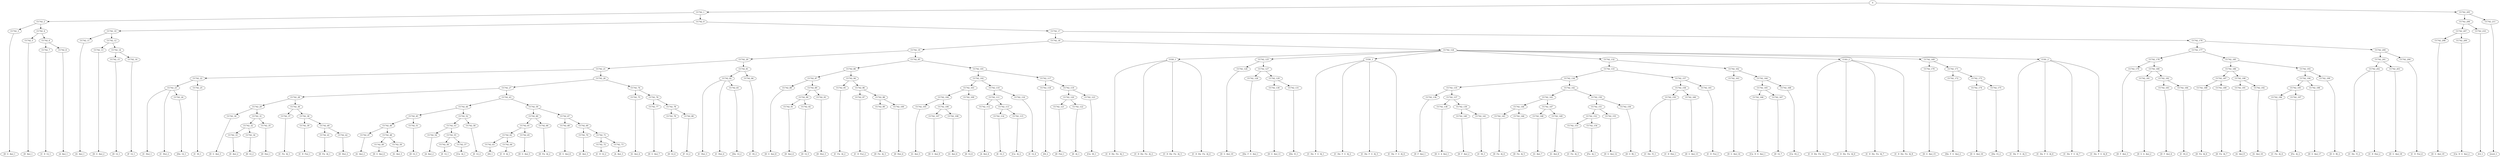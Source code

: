 digraph sample{
"S" -> "CC742_1";
"CC742_1" -> "CC742_2";
"CC742_2" -> "CC742_3";
"CC742_3" -> "[D  G  Ais]_1";
"CC742_2" -> "CC742_4";
"CC742_4" -> "CC742_5";
"CC742_5" -> "[D  Ais]_1";
"CC742_4" -> "CC742_6";
"CC742_6" -> "CC742_7";
"CC742_7" -> "[C  D  G]_1";
"CC742_6" -> "CC742_8";
"CC742_8" -> "[A  Ais]_1";
"CC742_1" -> "CC742_9";
"CC742_9" -> "CC742_10";
"CC742_10" -> "CC742_11";
"CC742_11" -> "[G  Ais]_1";
"CC742_10" -> "CC742_12";
"CC742_12" -> "CC742_13";
"CC742_13" -> "[D  G  Ais]_2";
"CC742_12" -> "CC742_14";
"CC742_14" -> "CC742_15";
"CC742_15" -> "[D  G]_1";
"CC742_14" -> "CC742_16";
"CC742_16" -> "[F  G]_1";
"CC742_9" -> "CC742_17";
"CC742_17" -> "CC742_18";
"CC742_18" -> "CC742_19";
"CC742_19" -> "CC742_20";
"CC742_20" -> "CC742_21";
"CC742_21" -> "CC742_22";
"CC742_22" -> "CC742_23";
"CC742_23" -> "[C  Dis]_1";
"CC742_23" -> "[C  Dis]_2";
"CC742_23" -> "CC742_24";
"CC742_24" -> "[Dis  G]_1";
"CC742_22" -> "CC742_25";
"CC742_25" -> "[C  D]_1";
"CC742_21" -> "CC742_26";
"CC742_26" -> "CC742_27";
"CC742_27" -> "CC742_28";
"CC742_28" -> "CC742_29";
"CC742_29" -> "CC742_30";
"CC742_30" -> "[D  G  Ais]_3";
"CC742_29" -> "CC742_31";
"CC742_31" -> "CC742_32";
"CC742_32" -> "CC742_33";
"CC742_33" -> "[D  Ais]_2";
"CC742_32" -> "CC742_34";
"CC742_34" -> "[D  G]_2";
"CC742_31" -> "CC742_35";
"CC742_35" -> "[D  Dis]_1";
"CC742_28" -> "CC742_36";
"CC742_36" -> "CC742_37";
"CC742_37" -> "[C  Fis  A]_1";
"CC742_36" -> "CC742_38";
"CC742_38" -> "CC742_39";
"CC742_39" -> "[C  D  Fis]_1";
"CC742_38" -> "CC742_40";
"CC742_40" -> "CC742_41";
"CC742_41" -> "[D  Fis  A]_1";
"CC742_40" -> "CC742_42";
"CC742_42" -> "[D  Dis]_2";
"CC742_27" -> "CC742_43";
"CC742_43" -> "CC742_44";
"CC742_44" -> "CC742_45";
"CC742_45" -> "CC742_46";
"CC742_46" -> "CC742_47";
"CC742_47" -> "[G  Ais]_2";
"CC742_46" -> "CC742_48";
"CC742_48" -> "CC742_49";
"CC742_49" -> "[D  G  Ais]_4";
"CC742_48" -> "CC742_50";
"CC742_50" -> "[G  Ais]_3";
"CC742_45" -> "CC742_51";
"CC742_51" -> "[D  G]_3";
"CC742_44" -> "CC742_52";
"CC742_52" -> "CC742_53";
"CC742_53" -> "CC742_54";
"CC742_54" -> "[A  Ais]_2";
"CC742_53" -> "CC742_55";
"CC742_55" -> "CC742_56";
"CC742_56" -> "[E  G]_1";
"CC742_55" -> "CC742_57";
"CC742_57" -> "[Cis  A]_1";
"CC742_52" -> "CC742_58";
"CC742_58" -> "[E  G]_2";
"CC742_43" -> "CC742_59";
"CC742_59" -> "CC742_60";
"CC742_60" -> "CC742_61";
"CC742_61" -> "CC742_62";
"CC742_62" -> "CC742_63";
"CC742_63" -> "[D]_1";
"CC742_62" -> "CC742_64";
"CC742_64" -> "[C  D  A]_1";
"CC742_61" -> "CC742_65";
"CC742_65" -> "[D  G  Ais]_5";
"CC742_60" -> "CC742_66";
"CC742_66" -> "[D  Fis  A]_2";
"CC742_59" -> "CC742_67";
"CC742_67" -> "CC742_68";
"CC742_68" -> "[D  G  Ais]_6";
"CC742_67" -> "CC742_69";
"CC742_69" -> "CC742_70";
"CC742_70" -> "[D  Ais]_3";
"CC742_69" -> "CC742_71";
"CC742_71" -> "CC742_72";
"CC742_72" -> "[C  D  G]_2";
"CC742_71" -> "CC742_73";
"CC742_73" -> "[A  Ais]_3";
"CC742_26" -> "CC742_74";
"CC742_74" -> "CC742_75";
"CC742_75" -> "[G  Ais]_4";
"CC742_74" -> "CC742_76";
"CC742_76" -> "CC742_77";
"CC742_77" -> "[D  G  Ais]_7";
"CC742_76" -> "CC742_78";
"CC742_78" -> "CC742_79";
"CC742_79" -> "[D  G]_4";
"CC742_78" -> "CC742_80";
"CC742_80" -> "[F  G]_2";
"CC742_20" -> "CC742_81";
"CC742_81" -> "CC742_82";
"CC742_82" -> "[C  Dis]_3";
"CC742_82" -> "[C  Dis]_4";
"CC742_82" -> "CC742_83";
"CC742_83" -> "[Dis  G]_2";
"CC742_81" -> "CC742_84";
"CC742_84" -> "[C  D]_2";
"CC742_19" -> "CC742_85";
"CC742_85" -> "CC742_86";
"CC742_86" -> "CC742_87";
"CC742_87" -> "CC742_88";
"CC742_88" -> "[D  G  Ais]_8";
"CC742_87" -> "CC742_89";
"CC742_89" -> "CC742_90";
"CC742_90" -> "CC742_91";
"CC742_91" -> "[D  Ais]_4";
"CC742_90" -> "CC742_92";
"CC742_92" -> "[D  G]_5";
"CC742_89" -> "CC742_93";
"CC742_93" -> "[D  Dis]_3";
"CC742_86" -> "CC742_94";
"CC742_94" -> "CC742_95";
"CC742_95" -> "[C  Fis  A]_2";
"CC742_94" -> "CC742_96";
"CC742_96" -> "CC742_97";
"CC742_97" -> "[C  D  Fis]_2";
"CC742_96" -> "CC742_98";
"CC742_98" -> "CC742_99";
"CC742_99" -> "[D  Fis  A]_3";
"CC742_98" -> "CC742_100";
"CC742_100" -> "[D  Dis]_4";
"CC742_85" -> "CC742_101";
"CC742_101" -> "CC742_102";
"CC742_102" -> "CC742_103";
"CC742_103" -> "CC742_104";
"CC742_104" -> "CC742_105";
"CC742_105" -> "[G  Ais]_5";
"CC742_104" -> "CC742_106";
"CC742_106" -> "CC742_107";
"CC742_107" -> "[D  G  Ais]_9";
"CC742_106" -> "CC742_108";
"CC742_108" -> "[G  Ais]_6";
"CC742_103" -> "CC742_109";
"CC742_109" -> "[D  G]_6";
"CC742_102" -> "CC742_110";
"CC742_110" -> "CC742_111";
"CC742_111" -> "CC742_112";
"CC742_112" -> "[A  Ais]_4";
"CC742_111" -> "CC742_113";
"CC742_113" -> "CC742_114";
"CC742_114" -> "[E  G]_3";
"CC742_113" -> "CC742_115";
"CC742_115" -> "[Cis  A]_2";
"CC742_110" -> "CC742_116";
"CC742_116" -> "[E  G]_4";
"CC742_101" -> "CC742_117";
"CC742_117" -> "CC742_118";
"CC742_118" -> "[D]_2";
"CC742_117" -> "CC742_119";
"CC742_119" -> "CC742_120";
"CC742_120" -> "CC742_121";
"CC742_121" -> "[D  Fis]_1";
"CC742_120" -> "CC742_122";
"CC742_122" -> "[D  A]_1";
"CC742_119" -> "CC742_123";
"CC742_123" -> "[Cis  D]_1";
"CC742_18" -> "CC742_124";
"CC742_124" -> "CC83_1";
"CC83_1" -> "[C  D  Dis  Fis  A]_1";
"CC83_1" -> "[C  D  Dis  Fis  A]_2";
"CC83_1" -> "[C  D  Dis  Fis  A]_3";
"CC83_1" -> "[C  D  Dis  Fis  A]_4";
"CC742_124" -> "CC742_125";
"CC742_125" -> "CC742_126";
"CC742_126" -> "[D  G  Ais]_10";
"CC742_125" -> "CC742_127";
"CC742_127" -> "CC742_128";
"CC742_128" -> "[Dis  F  G  Ais]_1";
"CC742_127" -> "CC742_129";
"CC742_129" -> "CC742_130";
"CC742_130" -> "[D  G  Ais]_11";
"CC742_129" -> "CC742_131";
"CC742_131" -> "[Dis  E]_1";
"CC742_124" -> "CC81_1";
"CC81_1" -> "[C  Dis  F  G  A]_1";
"CC81_1" -> "[C  Dis  F  G  A]_2";
"CC81_1" -> "[C  Dis  F  G  A]_3";
"CC81_1" -> "[C  Dis  F  G  A]_4";
"CC742_124" -> "CC742_132";
"CC742_132" -> "CC742_133";
"CC742_133" -> "CC742_134";
"CC742_134" -> "CC742_135";
"CC742_135" -> "CC742_136";
"CC742_136" -> "[D  F  Ais]_1";
"CC742_135" -> "CC742_137";
"CC742_137" -> "CC742_138";
"CC742_138" -> "[D  G  A  Ais]_1";
"CC742_137" -> "CC742_139";
"CC742_139" -> "CC742_140";
"CC742_140" -> "[D  F  Ais]_2";
"CC742_139" -> "CC742_141";
"CC742_141" -> "[C  D]_3";
"CC742_134" -> "CC742_142";
"CC742_142" -> "CC742_143";
"CC742_143" -> "CC742_144";
"CC742_144" -> "CC742_145";
"CC742_145" -> "[D  Fis  A]_4";
"CC742_144" -> "CC742_146";
"CC742_146" -> "[D  Fis  A]_5";
"CC742_143" -> "CC742_147";
"CC742_147" -> "CC742_148";
"CC742_148" -> "[G  Ais]_7";
"CC742_147" -> "CC742_149";
"CC742_149" -> "[G  Ais]_8";
"CC742_142" -> "CC742_150";
"CC742_150" -> "CC742_151";
"CC742_151" -> "CC742_152";
"CC742_152" -> "CC742_153";
"CC742_153" -> "[C  Fis  A]_3";
"CC742_152" -> "CC742_154";
"CC742_154" -> "[Fis  A]_1";
"CC742_151" -> "CC742_155";
"CC742_155" -> "[D  G  Ais]_12";
"CC742_150" -> "CC742_156";
"CC742_156" -> "[D  G  B]_1";
"CC742_133" -> "CC742_157";
"CC742_157" -> "CC742_158";
"CC742_158" -> "CC742_159";
"CC742_159" -> "[C  Dis  F]_1";
"CC742_159" -> "[C  D  Dis]_1";
"CC742_158" -> "CC742_160";
"CC742_160" -> "[D  G  Ais]_13";
"CC742_157" -> "CC742_161";
"CC742_161" -> "[C  D  Fis]_3";
"CC742_132" -> "CC742_162";
"CC742_162" -> "CC742_163";
"CC742_163" -> "[D  G  Ais]_14";
"CC742_162" -> "CC742_164";
"CC742_164" -> "CC742_165";
"CC742_165" -> "CC742_166";
"CC742_166" -> "[Cis  D  G  Ais]_1";
"CC742_165" -> "CC742_167";
"CC742_167" -> "[D  G]_7";
"CC742_164" -> "CC742_168";
"CC742_168" -> "[Cis  D]_2";
"CC742_124" -> "CC83_2";
"CC83_2" -> "[C  D  Dis  Fis  A]_5";
"CC83_2" -> "[C  D  Dis  Fis  A]_6";
"CC83_2" -> "[C  D  Dis  Fis  A]_7";
"CC83_2" -> "[C  D  Dis  Fis  A]_8";
"CC742_124" -> "CC742_169";
"CC742_169" -> "CC742_170";
"CC742_170" -> "[D  G  Ais]_15";
"CC742_169" -> "CC742_171";
"CC742_171" -> "CC742_172";
"CC742_172" -> "[Dis  F  G  Ais]_2";
"CC742_171" -> "CC742_173";
"CC742_173" -> "CC742_174";
"CC742_174" -> "[D  G  Ais]_16";
"CC742_173" -> "CC742_175";
"CC742_175" -> "[Dis  E]_2";
"CC742_124" -> "CC81_2";
"CC81_2" -> "[C  Dis  F  G  A]_5";
"CC81_2" -> "[C  Dis  F  G  A]_6";
"CC81_2" -> "[C  Dis  F  G  A]_7";
"CC81_2" -> "[C  Dis  F  G  A]_8";
"CC742_17" -> "CC742_176";
"CC742_176" -> "CC742_177";
"CC742_177" -> "CC742_178";
"CC742_178" -> "CC742_179";
"CC742_179" -> "[D  F  Ais]_3";
"CC742_178" -> "CC742_180";
"CC742_180" -> "CC742_181";
"CC742_181" -> "[D  G  A  Ais]_2";
"CC742_180" -> "CC742_182";
"CC742_182" -> "CC742_183";
"CC742_183" -> "[D  F  Ais]_4";
"CC742_182" -> "CC742_184";
"CC742_184" -> "[C  D]_4";
"CC742_177" -> "CC742_185";
"CC742_185" -> "CC742_186";
"CC742_186" -> "CC742_187";
"CC742_187" -> "CC742_188";
"CC742_188" -> "[D  Fis  A]_6";
"CC742_187" -> "CC742_189";
"CC742_189" -> "[D  Fis  A]_7";
"CC742_186" -> "CC742_190";
"CC742_190" -> "CC742_191";
"CC742_191" -> "[G  Ais]_9";
"CC742_190" -> "CC742_192";
"CC742_192" -> "[G  Ais]_10";
"CC742_185" -> "CC742_193";
"CC742_193" -> "CC742_194";
"CC742_194" -> "CC742_195";
"CC742_195" -> "CC742_196";
"CC742_196" -> "[C  Fis  A]_4";
"CC742_195" -> "CC742_197";
"CC742_197" -> "[Fis  A]_2";
"CC742_194" -> "CC742_198";
"CC742_198" -> "[D  G  Ais]_17";
"CC742_193" -> "CC742_199";
"CC742_199" -> "[D  G  B]_2";
"CC742_176" -> "CC742_200";
"CC742_200" -> "CC742_201";
"CC742_201" -> "CC742_202";
"CC742_202" -> "[C  Dis  F]_2";
"CC742_202" -> "[C  D  Dis]_2";
"CC742_201" -> "CC742_203";
"CC742_203" -> "[D  G  Ais]_18";
"CC742_200" -> "CC742_204";
"CC742_204" -> "[C  D  Fis]_4";
"S" -> "CC742_205";
"CC742_205" -> "CC742_206";
"CC742_206" -> "CC742_207";
"CC742_207" -> "CC742_208";
"CC742_208" -> "[D  G  Ais]_19";
"CC742_207" -> "CC742_209";
"CC742_209" -> "[Cis  D  G  Ais]_2";
"CC742_206" -> "CC742_210";
"CC742_210" -> "[G]_1";
"CC742_205" -> "CC742_211";
"CC742_211" -> "[rest]_1";

{rank = min; "S";}
{rank = same; "CC742_1"; "CC742_205";}
{rank = same; "CC742_2"; "CC742_9"; "CC742_206"; "CC742_211";}
{rank = same; "CC742_3"; "CC742_4"; "CC742_10"; "CC742_17"; "CC742_207"; "CC742_210";}
{rank = same; "CC742_5"; "CC742_6"; "CC742_11"; "CC742_12"; "CC742_18"; "CC742_176"; "CC742_208"; "CC742_209";}
{rank = same; "CC742_7"; "CC742_8"; "CC742_13"; "CC742_14"; "CC742_19"; "CC742_124"; "CC742_177"; "CC742_200";}
{rank = same; "CC742_15"; "CC742_16"; "CC742_20"; "CC742_85"; "CC83_1"; "CC742_125"; "CC81_1"; "CC742_132"; "CC83_2"; "CC742_169"; "CC81_2"; "CC742_178"; "CC742_185"; "CC742_201"; "CC742_204";}
{rank = same; "CC742_21"; "CC742_81"; "CC742_86"; "CC742_101"; "CC742_126"; "CC742_127"; "CC742_133"; "CC742_162"; "CC742_170"; "CC742_171"; "CC742_179"; "CC742_180"; "CC742_186"; "CC742_193"; "CC742_202"; "CC742_203";}
{rank = same; "CC742_22"; "CC742_26"; "CC742_82"; "CC742_84"; "CC742_87"; "CC742_94"; "CC742_102"; "CC742_117"; "CC742_128"; "CC742_129"; "CC742_134"; "CC742_157"; "CC742_163"; "CC742_164"; "CC742_172"; "CC742_173"; "CC742_181"; "CC742_182"; "CC742_187"; "CC742_190"; "CC742_194"; "CC742_199";}
{rank = same; "CC742_23"; "CC742_25"; "CC742_27"; "CC742_74"; "CC742_83"; "CC742_88"; "CC742_89"; "CC742_95"; "CC742_96"; "CC742_103"; "CC742_110"; "CC742_118"; "CC742_119"; "CC742_130"; "CC742_131"; "CC742_135"; "CC742_142"; "CC742_158"; "CC742_161"; "CC742_165"; "CC742_168"; "CC742_174"; "CC742_175"; "CC742_183"; "CC742_184"; "CC742_188"; "CC742_189"; "CC742_191"; "CC742_192"; "CC742_195"; "CC742_198";}
{rank = same; "CC742_24"; "CC742_28"; "CC742_43"; "CC742_75"; "CC742_76"; "CC742_90"; "CC742_93"; "CC742_97"; "CC742_98"; "CC742_104"; "CC742_109"; "CC742_111"; "CC742_116"; "CC742_120"; "CC742_123"; "CC742_136"; "CC742_137"; "CC742_143"; "CC742_150"; "CC742_159"; "CC742_160"; "CC742_166"; "CC742_167"; "CC742_196"; "CC742_197";}
{rank = same; "CC742_29"; "CC742_36"; "CC742_44"; "CC742_59"; "CC742_77"; "CC742_78"; "CC742_91"; "CC742_92"; "CC742_99"; "CC742_100"; "CC742_105"; "CC742_106"; "CC742_112"; "CC742_113"; "CC742_121"; "CC742_122"; "CC742_138"; "CC742_139"; "CC742_144"; "CC742_147"; "CC742_151"; "CC742_156";}
{rank = same; "CC742_30"; "CC742_31"; "CC742_37"; "CC742_38"; "CC742_45"; "CC742_52"; "CC742_60"; "CC742_67"; "CC742_79"; "CC742_80"; "CC742_107"; "CC742_108"; "CC742_114"; "CC742_115"; "CC742_140"; "CC742_141"; "CC742_145"; "CC742_146"; "CC742_148"; "CC742_149"; "CC742_152"; "CC742_155";}
{rank = same; "CC742_32"; "CC742_35"; "CC742_39"; "CC742_40"; "CC742_46"; "CC742_51"; "CC742_53"; "CC742_58"; "CC742_61"; "CC742_66"; "CC742_68"; "CC742_69"; "CC742_153"; "CC742_154";}
{rank = same; "CC742_33"; "CC742_34"; "CC742_41"; "CC742_42"; "CC742_47"; "CC742_48"; "CC742_54"; "CC742_55"; "CC742_62"; "CC742_65"; "CC742_70"; "CC742_71";}
{rank = same; "CC742_49"; "CC742_50"; "CC742_56"; "CC742_57"; "CC742_63"; "CC742_64"; "CC742_72"; "CC742_73";}
{rank = same; "[A  Ais]_1"; "[A  Ais]_2"; "[A  Ais]_3"; "[A  Ais]_4"; "[C  D  A]_1"; "[C  D  Dis  Fis  A]_1"; "[C  D  Dis  Fis  A]_2"; "[C  D  Dis  Fis  A]_3"; "[C  D  Dis  Fis  A]_4"; "[C  D  Dis  Fis  A]_5"; "[C  D  Dis  Fis  A]_6"; "[C  D  Dis  Fis  A]_7"; "[C  D  Dis  Fis  A]_8"; "[C  D  Dis]_1"; "[C  D  Dis]_2"; "[C  D  Fis]_1"; "[C  D  Fis]_2"; "[C  D  Fis]_3"; "[C  D  Fis]_4"; "[C  D  G]_1"; "[C  D  G]_2"; "[C  D]_1"; "[C  D]_2"; "[C  D]_3"; "[C  D]_4"; "[C  Dis  F  G  A]_1"; "[C  Dis  F  G  A]_2"; "[C  Dis  F  G  A]_3"; "[C  Dis  F  G  A]_4"; "[C  Dis  F  G  A]_5"; "[C  Dis  F  G  A]_6"; "[C  Dis  F  G  A]_7"; "[C  Dis  F  G  A]_8"; "[C  Dis  F]_1"; "[C  Dis  F]_2"; "[C  Dis]_1"; "[C  Dis]_2"; "[C  Dis]_3"; "[C  Dis]_4"; "[C  Fis  A]_1"; "[C  Fis  A]_2"; "[C  Fis  A]_3"; "[C  Fis  A]_4"; "[Cis  A]_1"; "[Cis  A]_2"; "[Cis  D  G  Ais]_1"; "[Cis  D  G  Ais]_2"; "[Cis  D]_1"; "[Cis  D]_2"; "[D  A]_1"; "[D  Ais]_1"; "[D  Ais]_2"; "[D  Ais]_3"; "[D  Ais]_4"; "[D  Dis]_1"; "[D  Dis]_2"; "[D  Dis]_3"; "[D  Dis]_4"; "[D  F  Ais]_1"; "[D  F  Ais]_2"; "[D  F  Ais]_3"; "[D  F  Ais]_4"; "[D  Fis  A]_1"; "[D  Fis  A]_2"; "[D  Fis  A]_3"; "[D  Fis  A]_4"; "[D  Fis  A]_5"; "[D  Fis  A]_6"; "[D  Fis  A]_7"; "[D  Fis]_1"; "[D  G  A  Ais]_1"; "[D  G  A  Ais]_2"; "[D  G  Ais]_1"; "[D  G  Ais]_2"; "[D  G  Ais]_3"; "[D  G  Ais]_4"; "[D  G  Ais]_5"; "[D  G  Ais]_6"; "[D  G  Ais]_7"; "[D  G  Ais]_8"; "[D  G  Ais]_9"; "[D  G  Ais]_10"; "[D  G  Ais]_11"; "[D  G  Ais]_12"; "[D  G  Ais]_13"; "[D  G  Ais]_14"; "[D  G  Ais]_15"; "[D  G  Ais]_16"; "[D  G  Ais]_17"; "[D  G  Ais]_18"; "[D  G  Ais]_19"; "[D  G  B]_1"; "[D  G  B]_2"; "[D  G]_1"; "[D  G]_2"; "[D  G]_3"; "[D  G]_4"; "[D  G]_5"; "[D  G]_6"; "[D  G]_7"; "[D]_1"; "[D]_2"; "[Dis  E]_1"; "[Dis  E]_2"; "[Dis  F  G  Ais]_1"; "[Dis  F  G  Ais]_2"; "[Dis  G]_1"; "[Dis  G]_2"; "[E  G]_1"; "[E  G]_2"; "[E  G]_3"; "[E  G]_4"; "[F  G]_1"; "[F  G]_2"; "[Fis  A]_1"; "[Fis  A]_2"; "[G  Ais]_1"; "[G  Ais]_2"; "[G  Ais]_3"; "[G  Ais]_4"; "[G  Ais]_5"; "[G  Ais]_6"; "[G  Ais]_7"; "[G  Ais]_8"; "[G  Ais]_9"; "[G  Ais]_10"; "[G]_1"; "[rest]_1";}
}